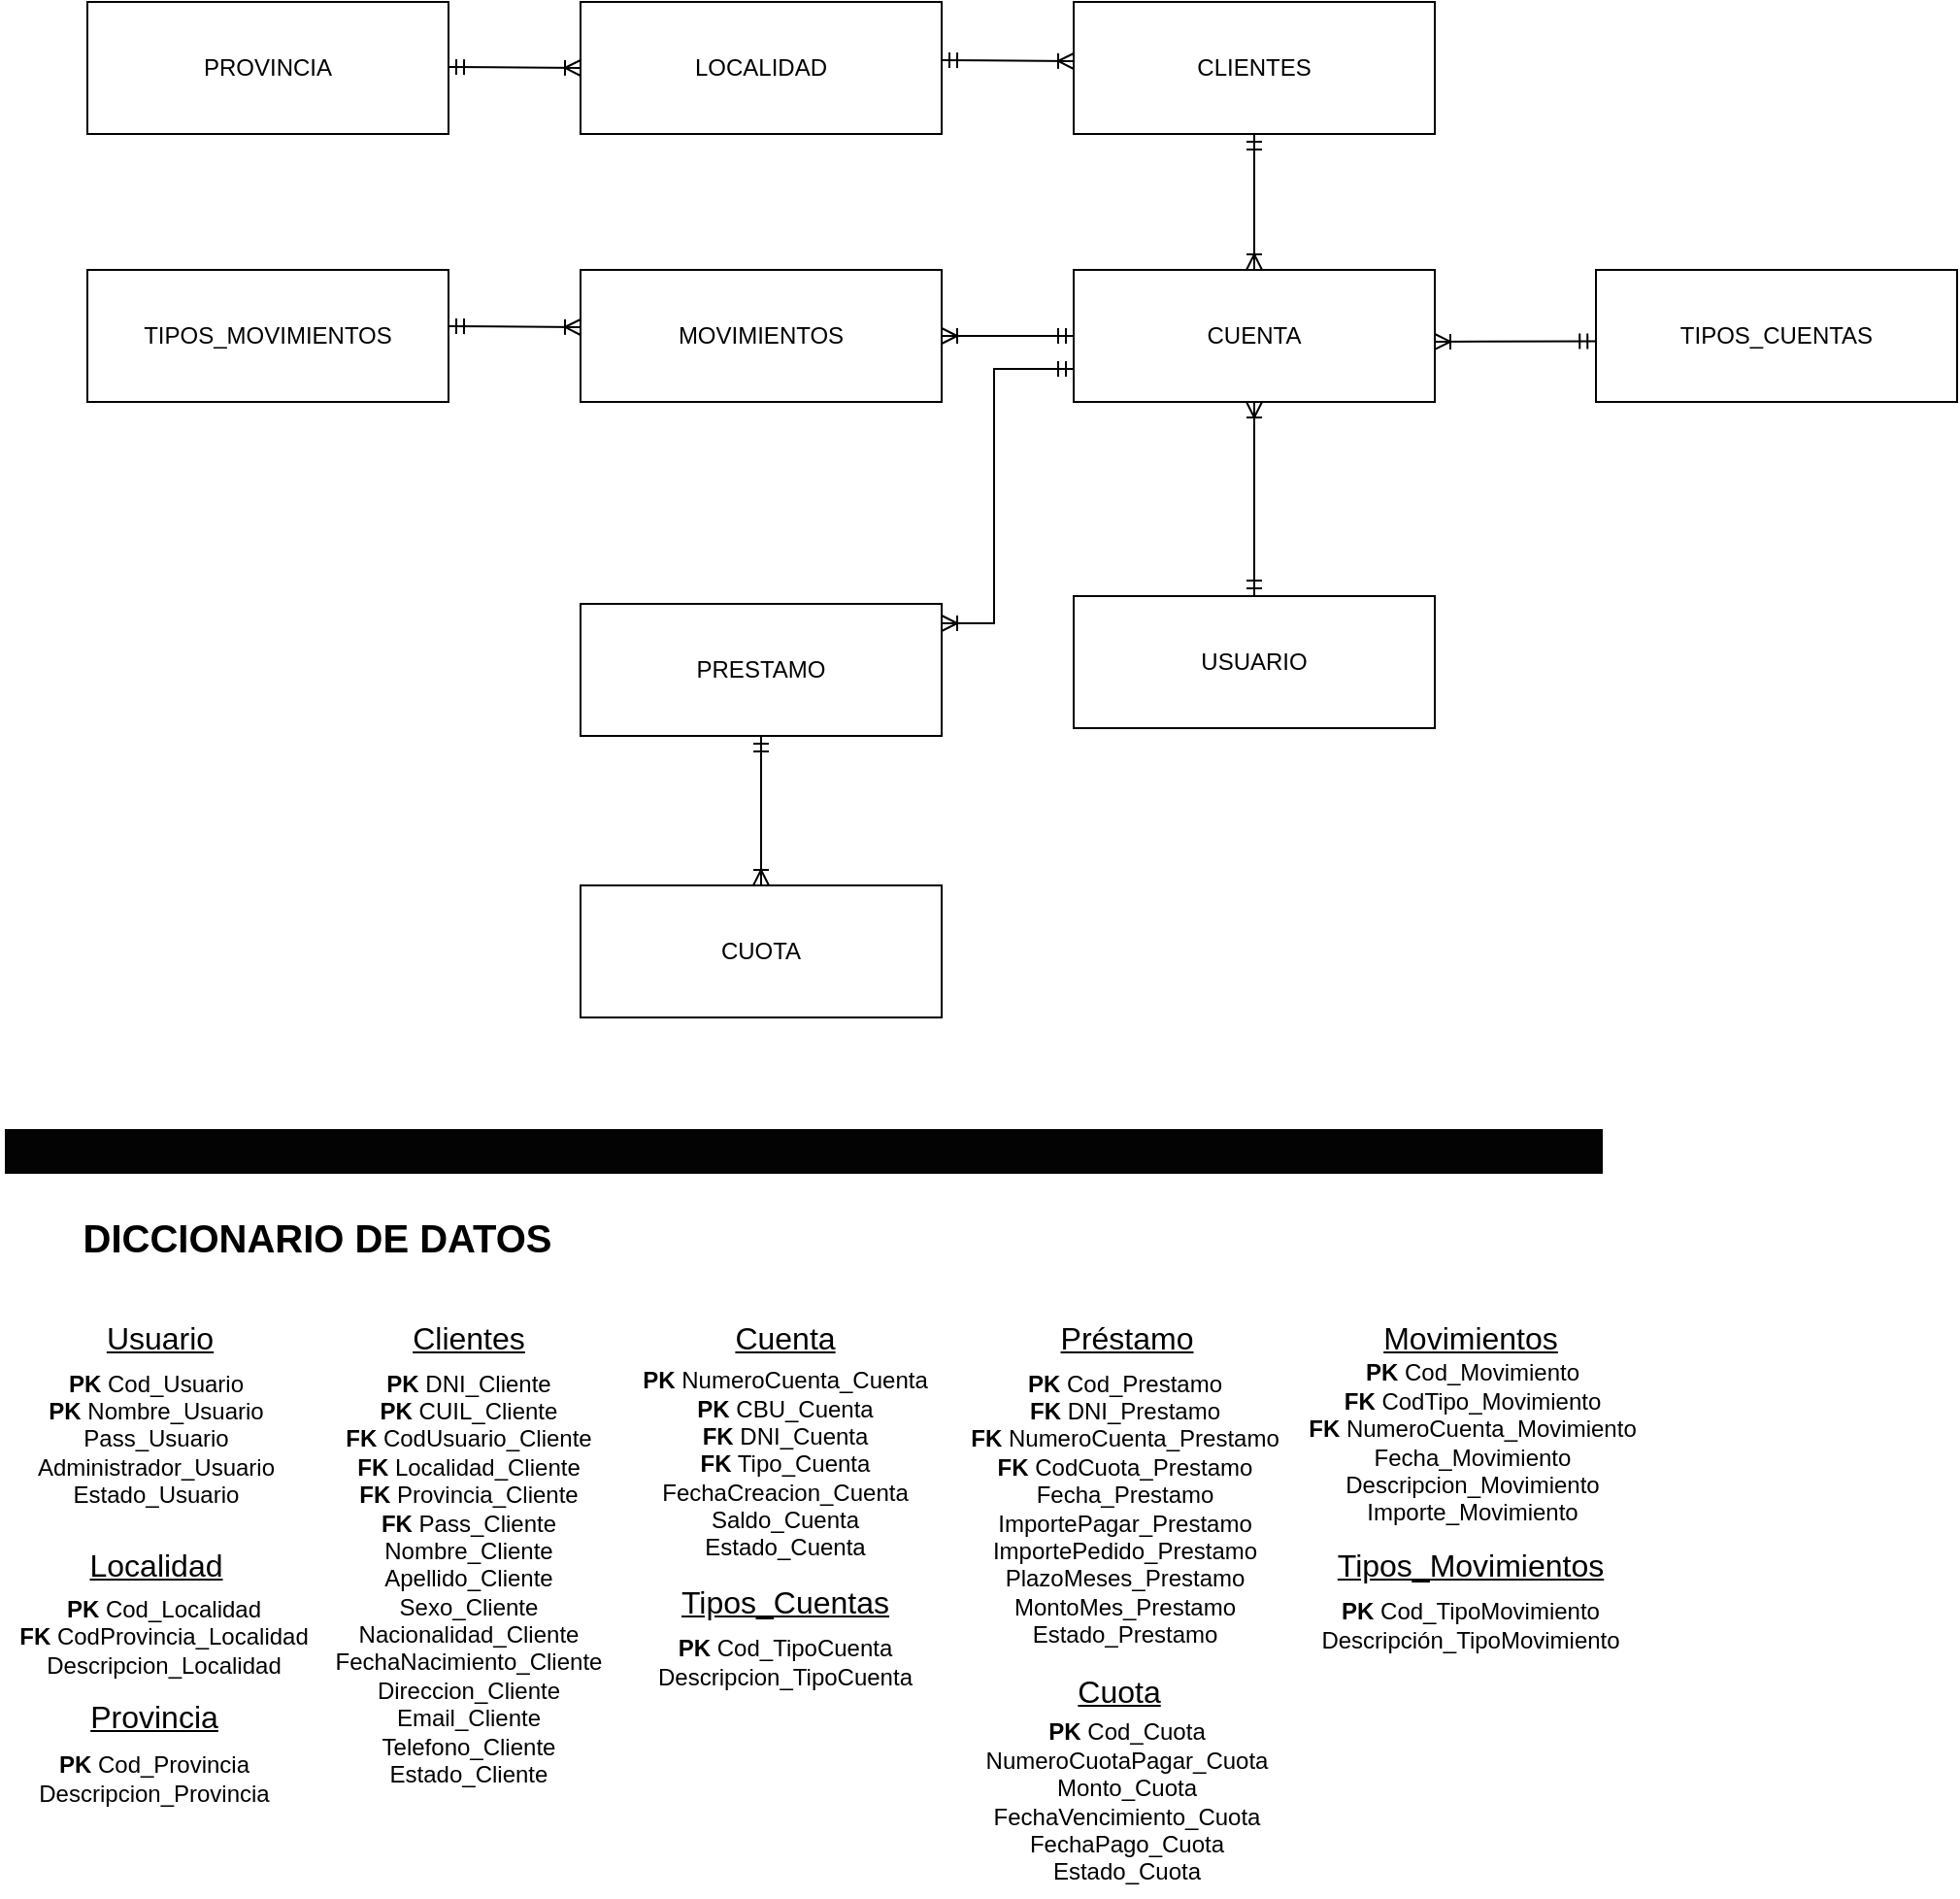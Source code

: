 <mxfile version="24.8.3">
  <diagram name="Página-1" id="5hF_biUlH12xpgHJpIU1">
    <mxGraphModel dx="2074" dy="820" grid="0" gridSize="10" guides="1" tooltips="1" connect="1" arrows="1" fold="1" page="1" pageScale="1" pageWidth="827" pageHeight="1169" math="0" shadow="0">
      <root>
        <mxCell id="0" />
        <mxCell id="1" parent="0" />
        <mxCell id="9W2c9v9VzCZpwQF2R8rE-8" value="PROVINCIA" style="rounded=0;whiteSpace=wrap;html=1;" parent="1" vertex="1">
          <mxGeometry x="45" y="85" width="186" height="68" as="geometry" />
        </mxCell>
        <mxCell id="9W2c9v9VzCZpwQF2R8rE-10" value="LOCALIDAD" style="rounded=0;whiteSpace=wrap;html=1;" parent="1" vertex="1">
          <mxGeometry x="299" y="85" width="186" height="68" as="geometry" />
        </mxCell>
        <mxCell id="9W2c9v9VzCZpwQF2R8rE-12" value="" style="fontSize=12;html=1;endArrow=ERoneToMany;startArrow=ERmandOne;rounded=0;" parent="1" edge="1">
          <mxGeometry width="100" height="100" relative="1" as="geometry">
            <mxPoint x="231" y="118.5" as="sourcePoint" />
            <mxPoint x="299" y="119" as="targetPoint" />
          </mxGeometry>
        </mxCell>
        <mxCell id="9W2c9v9VzCZpwQF2R8rE-13" value="CLIENTES" style="rounded=0;whiteSpace=wrap;html=1;" parent="1" vertex="1">
          <mxGeometry x="553" y="85" width="186" height="68" as="geometry" />
        </mxCell>
        <mxCell id="9W2c9v9VzCZpwQF2R8rE-15" value="" style="fontSize=12;html=1;endArrow=ERoneToMany;startArrow=ERmandOne;rounded=0;" parent="1" edge="1">
          <mxGeometry width="100" height="100" relative="1" as="geometry">
            <mxPoint x="485" y="115" as="sourcePoint" />
            <mxPoint x="553" y="115.5" as="targetPoint" />
          </mxGeometry>
        </mxCell>
        <mxCell id="9W2c9v9VzCZpwQF2R8rE-16" value="CUENTA" style="rounded=0;whiteSpace=wrap;html=1;" parent="1" vertex="1">
          <mxGeometry x="553" y="223" width="186" height="68" as="geometry" />
        </mxCell>
        <mxCell id="9W2c9v9VzCZpwQF2R8rE-17" value="USUARIO" style="rounded=0;whiteSpace=wrap;html=1;" parent="1" vertex="1">
          <mxGeometry x="553" y="391" width="186" height="68" as="geometry" />
        </mxCell>
        <mxCell id="9W2c9v9VzCZpwQF2R8rE-20" value="MOVIMIENTOS" style="rounded=0;whiteSpace=wrap;html=1;" parent="1" vertex="1">
          <mxGeometry x="299" y="223" width="186" height="68" as="geometry" />
        </mxCell>
        <mxCell id="9W2c9v9VzCZpwQF2R8rE-24" value="PRESTAMO" style="rounded=0;whiteSpace=wrap;html=1;" parent="1" vertex="1">
          <mxGeometry x="299" y="395" width="186" height="68" as="geometry" />
        </mxCell>
        <mxCell id="9W2c9v9VzCZpwQF2R8rE-26" value="CUOTA" style="rounded=0;whiteSpace=wrap;html=1;" parent="1" vertex="1">
          <mxGeometry x="299" y="540" width="186" height="68" as="geometry" />
        </mxCell>
        <mxCell id="9W2c9v9VzCZpwQF2R8rE-28" value="" style="fontSize=12;html=1;endArrow=ERoneToMany;startArrow=ERmandOne;rounded=0;exitX=0.5;exitY=1;exitDx=0;exitDy=0;entryX=0.5;entryY=0;entryDx=0;entryDy=0;" parent="1" source="9W2c9v9VzCZpwQF2R8rE-13" target="9W2c9v9VzCZpwQF2R8rE-16" edge="1">
          <mxGeometry width="100" height="100" relative="1" as="geometry">
            <mxPoint x="641" y="173" as="sourcePoint" />
            <mxPoint x="646" y="193" as="targetPoint" />
          </mxGeometry>
        </mxCell>
        <mxCell id="9W2c9v9VzCZpwQF2R8rE-29" value="" style="fontSize=12;html=1;endArrow=ERoneToMany;startArrow=ERmandOne;rounded=0;entryX=1;entryY=0.5;entryDx=0;entryDy=0;exitX=0;exitY=0.5;exitDx=0;exitDy=0;" parent="1" source="9W2c9v9VzCZpwQF2R8rE-16" target="9W2c9v9VzCZpwQF2R8rE-20" edge="1">
          <mxGeometry width="100" height="100" relative="1" as="geometry">
            <mxPoint x="548" y="254" as="sourcePoint" />
            <mxPoint x="563" y="125.5" as="targetPoint" />
          </mxGeometry>
        </mxCell>
        <mxCell id="9W2c9v9VzCZpwQF2R8rE-30" value="" style="fontSize=12;html=1;endArrow=ERoneToMany;startArrow=ERmandOne;rounded=0;edgeStyle=elbowEdgeStyle;exitX=0;exitY=0.75;exitDx=0;exitDy=0;" parent="1" source="9W2c9v9VzCZpwQF2R8rE-16" edge="1">
          <mxGeometry width="100" height="100" relative="1" as="geometry">
            <mxPoint x="551" y="274" as="sourcePoint" />
            <mxPoint x="485" y="405" as="targetPoint" />
            <Array as="points">
              <mxPoint x="512" y="289" />
            </Array>
          </mxGeometry>
        </mxCell>
        <mxCell id="9W2c9v9VzCZpwQF2R8rE-31" value="" style="fontSize=12;html=1;endArrow=ERoneToMany;startArrow=ERmandOne;rounded=0;entryX=0.5;entryY=0;entryDx=0;entryDy=0;exitX=0.5;exitY=1;exitDx=0;exitDy=0;" parent="1" source="9W2c9v9VzCZpwQF2R8rE-24" target="9W2c9v9VzCZpwQF2R8rE-26" edge="1">
          <mxGeometry width="100" height="100" relative="1" as="geometry">
            <mxPoint x="400" y="477" as="sourcePoint" />
            <mxPoint x="392" y="510" as="targetPoint" />
          </mxGeometry>
        </mxCell>
        <mxCell id="9W2c9v9VzCZpwQF2R8rE-32" value="" style="fontSize=12;html=1;endArrow=ERoneToMany;startArrow=ERmandOne;rounded=0;exitX=0.5;exitY=0;exitDx=0;exitDy=0;entryX=0.5;entryY=1;entryDx=0;entryDy=0;" parent="1" source="9W2c9v9VzCZpwQF2R8rE-17" target="9W2c9v9VzCZpwQF2R8rE-16" edge="1">
          <mxGeometry width="100" height="100" relative="1" as="geometry">
            <mxPoint x="646" y="361" as="sourcePoint" />
            <mxPoint x="646" y="294" as="targetPoint" />
          </mxGeometry>
        </mxCell>
        <mxCell id="i9fCmgY9KbpeDwrpco6g-2" value="" style="rounded=0;whiteSpace=wrap;html=1;fillColor=#030303;" parent="1" vertex="1">
          <mxGeometry x="3" y="666" width="822" height="22" as="geometry" />
        </mxCell>
        <mxCell id="i9fCmgY9KbpeDwrpco6g-3" value="&lt;font style=&quot;font-size: 20px;&quot;&gt;&lt;b&gt;DICCIONARIO DE DATOS&lt;/b&gt;&lt;/font&gt;" style="text;html=1;align=center;verticalAlign=middle;resizable=0;points=[];autosize=1;strokeColor=none;fillColor=none;" parent="1" vertex="1">
          <mxGeometry x="33" y="703" width="260" height="36" as="geometry" />
        </mxCell>
        <mxCell id="i9fCmgY9KbpeDwrpco6g-4" value="&lt;font style=&quot;font-size: 16px;&quot;&gt;&lt;u&gt;Usuario&lt;/u&gt;&lt;/font&gt;" style="text;html=1;align=center;verticalAlign=middle;resizable=0;points=[];autosize=1;strokeColor=none;fillColor=none;" parent="1" vertex="1">
          <mxGeometry x="45" y="757" width="73" height="31" as="geometry" />
        </mxCell>
        <mxCell id="i9fCmgY9KbpeDwrpco6g-7" value="&lt;div&gt;&lt;b&gt;PK&lt;/b&gt; Cod_Usuario&lt;/div&gt;&lt;b&gt;PK&amp;nbsp;&lt;/b&gt;Nombre_Usuario&lt;div&gt;Pass_Usuario&lt;/div&gt;&lt;div&gt;Administrador_Usuario&lt;/div&gt;&lt;div&gt;Estado_Usuario&lt;/div&gt;" style="text;html=1;align=center;verticalAlign=middle;resizable=0;points=[];autosize=1;strokeColor=none;fillColor=none;" parent="1" vertex="1">
          <mxGeometry x="9.5" y="783" width="140" height="84" as="geometry" />
        </mxCell>
        <mxCell id="i9fCmgY9KbpeDwrpco6g-8" value="&lt;font style=&quot;font-size: 16px;&quot;&gt;&lt;u&gt;Clientes&lt;/u&gt;&lt;/font&gt;" style="text;html=1;align=center;verticalAlign=middle;resizable=0;points=[];autosize=1;strokeColor=none;fillColor=none;" parent="1" vertex="1">
          <mxGeometry x="202.5" y="757" width="76" height="31" as="geometry" />
        </mxCell>
        <mxCell id="i9fCmgY9KbpeDwrpco6g-9" value="&lt;b&gt;PK &lt;/b&gt;DNI_Cliente&lt;div&gt;&lt;b&gt;PK&lt;/b&gt; CUIL&lt;span style=&quot;background-color: initial;&quot;&gt;_Cliente&lt;/span&gt;&lt;/div&gt;&lt;div&gt;&lt;span style=&quot;background-color: initial;&quot;&gt;&lt;b&gt;FK&lt;/b&gt;&amp;nbsp;CodUsuario_Cliente&lt;/span&gt;&lt;/div&gt;&lt;div&gt;&lt;div&gt;&lt;span style=&quot;background-color: initial;&quot;&gt;&lt;b&gt;FK&lt;/b&gt; Localidad&lt;/span&gt;&lt;span style=&quot;background-color: initial;&quot;&gt;_Cliente&lt;/span&gt;&lt;/div&gt;&lt;div&gt;&lt;span style=&quot;background-color: initial;&quot;&gt;&lt;b&gt;FK&lt;/b&gt; Provincia&lt;/span&gt;&lt;span style=&quot;background-color: initial;&quot;&gt;_Cliente&lt;/span&gt;&lt;/div&gt;&lt;/div&gt;&lt;div&gt;&lt;b&gt;FK&lt;/b&gt; Pass&lt;span style=&quot;background-color: initial;&quot;&gt;_Cliente&lt;/span&gt;&lt;/div&gt;&lt;div&gt;Nombre&lt;span style=&quot;background-color: initial;&quot;&gt;_Cliente&lt;/span&gt;&lt;/div&gt;&lt;div&gt;&lt;span style=&quot;background-color: initial;&quot;&gt;Apellido&lt;/span&gt;&lt;span style=&quot;background-color: initial;&quot;&gt;_Cliente&lt;/span&gt;&lt;/div&gt;&lt;div&gt;&lt;span style=&quot;background-color: initial;&quot;&gt;Sexo&lt;/span&gt;&lt;span style=&quot;background-color: initial;&quot;&gt;_Cliente&lt;/span&gt;&lt;/div&gt;&lt;div&gt;&lt;span style=&quot;background-color: initial;&quot;&gt;Nacionalidad&lt;/span&gt;&lt;span style=&quot;background-color: initial;&quot;&gt;_Cliente&lt;/span&gt;&lt;/div&gt;&lt;div&gt;&lt;span style=&quot;background-color: initial;&quot;&gt;FechaNacimiento&lt;/span&gt;&lt;span style=&quot;background-color: initial;&quot;&gt;_Cliente&lt;/span&gt;&lt;/div&gt;&lt;div&gt;&lt;span style=&quot;background-color: initial;&quot;&gt;Direccion&lt;/span&gt;&lt;span style=&quot;background-color: initial;&quot;&gt;_Cliente&lt;/span&gt;&lt;/div&gt;&lt;div&gt;&lt;span style=&quot;background-color: initial;&quot;&gt;Email&lt;/span&gt;&lt;span style=&quot;background-color: initial;&quot;&gt;_Cliente&lt;/span&gt;&lt;/div&gt;&lt;div&gt;&lt;span style=&quot;background-color: initial;&quot;&gt;Telefono&lt;/span&gt;&lt;span style=&quot;background-color: initial;&quot;&gt;_Cliente&lt;/span&gt;&lt;/div&gt;&lt;div&gt;&lt;span style=&quot;background-color: initial;&quot;&gt;Estado_Cliente&lt;/span&gt;&lt;/div&gt;" style="text;html=1;align=center;verticalAlign=middle;resizable=0;points=[];autosize=1;strokeColor=none;fillColor=none;" parent="1" vertex="1">
          <mxGeometry x="163" y="783" width="155" height="228" as="geometry" />
        </mxCell>
        <mxCell id="i9fCmgY9KbpeDwrpco6g-11" value="&lt;span style=&quot;font-size: 16px;&quot;&gt;&lt;u&gt;Cuenta&lt;/u&gt;&lt;/span&gt;" style="text;html=1;align=center;verticalAlign=middle;resizable=0;points=[];autosize=1;strokeColor=none;fillColor=none;" parent="1" vertex="1">
          <mxGeometry x="369" y="757" width="70" height="31" as="geometry" />
        </mxCell>
        <mxCell id="i9fCmgY9KbpeDwrpco6g-12" value="&lt;div&gt;&lt;b&gt;PK&lt;/b&gt; NumeroCuenta_Cuenta&lt;/div&gt;&lt;div&gt;&lt;b&gt;PK&lt;/b&gt; CBU_Cuenta&lt;/div&gt;&lt;div&gt;&lt;b&gt;FK&lt;/b&gt; DNI_Cuenta&lt;/div&gt;&lt;div&gt;&lt;b&gt;FK&lt;/b&gt; Tipo&lt;span style=&quot;background-color: initial;&quot;&gt;_Cuenta&lt;/span&gt;&lt;/div&gt;&lt;div&gt;&lt;div&gt;FechaCreacion_Cuenta&lt;/div&gt;&lt;div&gt;&lt;span style=&quot;background-color: initial;&quot;&gt;Saldo&lt;/span&gt;&lt;span style=&quot;background-color: initial;&quot;&gt;_Cuenta&lt;/span&gt;&lt;/div&gt;&lt;/div&gt;&lt;div&gt;&lt;span style=&quot;background-color: initial;&quot;&gt;Estado_Cuenta&lt;/span&gt;&lt;/div&gt;" style="text;html=1;align=center;verticalAlign=middle;resizable=0;points=[];autosize=1;strokeColor=none;fillColor=none;" parent="1" vertex="1">
          <mxGeometry x="321.5" y="781" width="165" height="113" as="geometry" />
        </mxCell>
        <mxCell id="i9fCmgY9KbpeDwrpco6g-13" value="&lt;span style=&quot;font-size: 16px;&quot;&gt;&lt;u&gt;Préstamo&lt;/u&gt;&lt;/span&gt;" style="text;html=1;align=center;verticalAlign=middle;resizable=0;points=[];autosize=1;strokeColor=none;fillColor=none;" parent="1" vertex="1">
          <mxGeometry x="537" y="757" width="86" height="31" as="geometry" />
        </mxCell>
        <mxCell id="i9fCmgY9KbpeDwrpco6g-14" value="&lt;div&gt;&lt;b&gt;PK &lt;/b&gt;Cod&lt;span style=&quot;background-color: initial;&quot;&gt;_Prestamo&lt;/span&gt;&lt;/div&gt;&lt;b&gt;FK &lt;/b&gt;DNI_Prestamo&lt;div&gt;&lt;b&gt;FK&lt;/b&gt; NumeroCuenta_Prestamo&lt;br&gt;&lt;div&gt;&lt;b&gt;FK&lt;/b&gt; CodCuota_Prestamo&lt;br&gt;&lt;div&gt;Fecha&lt;span style=&quot;background-color: initial;&quot;&gt;_Prestamo&lt;/span&gt;&lt;/div&gt;&lt;div&gt;&lt;span style=&quot;background-color: initial;&quot;&gt;ImportePagar&lt;/span&gt;&lt;span style=&quot;background-color: initial;&quot;&gt;_Prestamo&lt;/span&gt;&lt;/div&gt;&lt;div&gt;&lt;span style=&quot;background-color: initial;&quot;&gt;ImportePedido_Prestamo&lt;/span&gt;&lt;/div&gt;&lt;div&gt;PlazoMeses_Prestamo&lt;/div&gt;&lt;div&gt;MontoMes&lt;span style=&quot;background-color: initial;&quot;&gt;_Prestamo&lt;/span&gt;&lt;/div&gt;&lt;/div&gt;&lt;/div&gt;&lt;div&gt;&lt;span style=&quot;background-color: initial;&quot;&gt;Estado_Prestamo&lt;/span&gt;&lt;/div&gt;" style="text;html=1;align=center;verticalAlign=middle;resizable=0;points=[];autosize=1;strokeColor=none;fillColor=none;" parent="1" vertex="1">
          <mxGeometry x="490" y="783" width="177" height="156" as="geometry" />
        </mxCell>
        <mxCell id="i9fCmgY9KbpeDwrpco6g-15" value="TIPOS_MOVIMIENTOS" style="rounded=0;whiteSpace=wrap;html=1;" parent="1" vertex="1">
          <mxGeometry x="45" y="223" width="186" height="68" as="geometry" />
        </mxCell>
        <mxCell id="i9fCmgY9KbpeDwrpco6g-16" value="" style="fontSize=12;html=1;endArrow=ERoneToMany;startArrow=ERmandOne;rounded=0;" parent="1" edge="1">
          <mxGeometry width="100" height="100" relative="1" as="geometry">
            <mxPoint x="231" y="252" as="sourcePoint" />
            <mxPoint x="299" y="252.5" as="targetPoint" />
          </mxGeometry>
        </mxCell>
        <mxCell id="i9fCmgY9KbpeDwrpco6g-19" value="" style="fontSize=12;html=1;endArrow=ERoneToMany;startArrow=ERmandOne;rounded=0;entryX=1;entryY=0.544;entryDx=0;entryDy=0;entryPerimeter=0;exitX=-0.002;exitY=0.541;exitDx=0;exitDy=0;exitPerimeter=0;" parent="1" source="i9fCmgY9KbpeDwrpco6g-20" target="9W2c9v9VzCZpwQF2R8rE-16" edge="1">
          <mxGeometry width="100" height="100" relative="1" as="geometry">
            <mxPoint x="802" y="254" as="sourcePoint" />
            <mxPoint x="792" y="299.5" as="targetPoint" />
          </mxGeometry>
        </mxCell>
        <mxCell id="i9fCmgY9KbpeDwrpco6g-20" value="TIPOS_CUENTAS" style="rounded=0;whiteSpace=wrap;html=1;" parent="1" vertex="1">
          <mxGeometry x="822" y="223" width="186" height="68" as="geometry" />
        </mxCell>
        <mxCell id="i9fCmgY9KbpeDwrpco6g-22" value="&lt;span style=&quot;font-size: 16px;&quot;&gt;&lt;u&gt;Tipos_Movimientos&lt;/u&gt;&lt;/span&gt;" style="text;html=1;align=center;verticalAlign=middle;resizable=0;points=[];autosize=1;strokeColor=none;fillColor=none;" parent="1" vertex="1">
          <mxGeometry x="679" y="874" width="155" height="31" as="geometry" />
        </mxCell>
        <mxCell id="i9fCmgY9KbpeDwrpco6g-23" value="&lt;b&gt;PK &lt;/b&gt;Cod_TipoMovimiento&lt;div&gt;Descripción&lt;span style=&quot;background-color: initial;&quot;&gt;_TipoMovimiento&lt;/span&gt;&lt;/div&gt;" style="text;html=1;align=center;verticalAlign=middle;resizable=0;points=[];autosize=1;strokeColor=none;fillColor=none;" parent="1" vertex="1">
          <mxGeometry x="670.5" y="900" width="172" height="41" as="geometry" />
        </mxCell>
        <mxCell id="i9fCmgY9KbpeDwrpco6g-24" value="&lt;span style=&quot;font-size: 16px;&quot;&gt;&lt;u&gt;Movimientos&lt;/u&gt;&lt;/span&gt;" style="text;html=1;align=center;verticalAlign=middle;resizable=0;points=[];autosize=1;strokeColor=none;fillColor=none;" parent="1" vertex="1">
          <mxGeometry x="702.5" y="757" width="108" height="31" as="geometry" />
        </mxCell>
        <mxCell id="i9fCmgY9KbpeDwrpco6g-25" value="&lt;b&gt;PK &lt;/b&gt;Cod_Movimiento&lt;div&gt;&lt;b&gt;FK&lt;/b&gt;&amp;nbsp;CodTipo_Movimiento&lt;/div&gt;&lt;div&gt;&lt;b&gt;FK&lt;/b&gt;&amp;nbsp;NumeroCuenta_Movimiento&lt;/div&gt;&lt;div&gt;&lt;div&gt;Fecha&lt;span style=&quot;background-color: initial;&quot;&gt;_Movimiento&lt;/span&gt;&lt;/div&gt;&lt;div&gt;Descripcion&lt;span style=&quot;background-color: initial;&quot;&gt;_Movimiento&lt;/span&gt;&lt;/div&gt;&lt;div&gt;&lt;span style=&quot;background-color: initial;&quot;&gt;Importe&lt;/span&gt;&lt;span style=&quot;background-color: initial;&quot;&gt;_Movimiento&lt;/span&gt;&lt;/div&gt;&lt;/div&gt;" style="text;html=1;align=center;verticalAlign=middle;resizable=0;points=[];autosize=1;strokeColor=none;fillColor=none;" parent="1" vertex="1">
          <mxGeometry x="664" y="778" width="187" height="98" as="geometry" />
        </mxCell>
        <mxCell id="i9fCmgY9KbpeDwrpco6g-26" value="&lt;span style=&quot;font-size: 16px;&quot;&gt;&lt;u&gt;Cuota&lt;/u&gt;&lt;/span&gt;" style="text;html=1;align=center;verticalAlign=middle;resizable=0;points=[];autosize=1;strokeColor=none;fillColor=none;" parent="1" vertex="1">
          <mxGeometry x="545.5" y="939" width="61" height="31" as="geometry" />
        </mxCell>
        <mxCell id="i9fCmgY9KbpeDwrpco6g-27" value="&lt;b&gt;PK &lt;/b&gt;Cod_Cuota&lt;div&gt;NumeroCuotaPagar_Cuota&lt;br&gt;&lt;div&gt;&lt;span style=&quot;background-color: initial;&quot;&gt;Monto&lt;/span&gt;&lt;span style=&quot;background-color: initial;&quot;&gt;_Cuota&lt;/span&gt;&lt;/div&gt;&lt;/div&gt;&lt;div&gt;&lt;span style=&quot;background-color: initial;&quot;&gt;FechaVencimiento_Cuota&lt;/span&gt;&lt;/div&gt;&lt;div&gt;&lt;span style=&quot;background-color: initial;&quot;&gt;FechaPago_Cuota&lt;/span&gt;&lt;/div&gt;&lt;div&gt;&lt;span style=&quot;background-color: initial;&quot;&gt;Estado_Cuota&lt;/span&gt;&lt;/div&gt;" style="text;html=1;align=center;verticalAlign=middle;resizable=0;points=[];autosize=1;strokeColor=none;fillColor=none;" parent="1" vertex="1">
          <mxGeometry x="498.5" y="963" width="163" height="98" as="geometry" />
        </mxCell>
        <mxCell id="i9fCmgY9KbpeDwrpco6g-28" value="&lt;span style=&quot;font-size: 16px;&quot;&gt;&lt;u&gt;Localidad&lt;/u&gt;&lt;/span&gt;" style="text;html=1;align=center;verticalAlign=middle;resizable=0;points=[];autosize=1;strokeColor=none;fillColor=none;" parent="1" vertex="1">
          <mxGeometry x="36" y="874" width="87" height="31" as="geometry" />
        </mxCell>
        <mxCell id="i9fCmgY9KbpeDwrpco6g-29" value="&lt;b&gt;PK &lt;/b&gt;Cod_Localidad&lt;div&gt;&lt;b&gt;FK&lt;/b&gt; CodProvincia_Localidad&lt;br&gt;&lt;div&gt;Descripcion&lt;span style=&quot;background-color: initial;&quot;&gt;_Localidad&lt;/span&gt;&lt;/div&gt;&lt;/div&gt;" style="text;html=1;align=center;verticalAlign=middle;resizable=0;points=[];autosize=1;strokeColor=none;fillColor=none;" parent="1" vertex="1">
          <mxGeometry y="899" width="167" height="55" as="geometry" />
        </mxCell>
        <mxCell id="i9fCmgY9KbpeDwrpco6g-30" value="&lt;span style=&quot;font-size: 16px;&quot;&gt;&lt;u&gt;Provincia&lt;/u&gt;&lt;/span&gt;" style="text;html=1;align=center;verticalAlign=middle;resizable=0;points=[];autosize=1;strokeColor=none;fillColor=none;" parent="1" vertex="1">
          <mxGeometry x="37" y="952" width="84" height="31" as="geometry" />
        </mxCell>
        <mxCell id="i9fCmgY9KbpeDwrpco6g-31" value="&lt;b&gt;PK &lt;/b&gt;Cod_Provincia&lt;div&gt;Descripcion_Provincia&lt;/div&gt;" style="text;html=1;align=center;verticalAlign=middle;resizable=0;points=[];autosize=1;strokeColor=none;fillColor=none;" parent="1" vertex="1">
          <mxGeometry x="10.5" y="979" width="137" height="41" as="geometry" />
        </mxCell>
        <mxCell id="i9fCmgY9KbpeDwrpco6g-33" value="&lt;span style=&quot;font-size: 16px;&quot;&gt;&lt;u&gt;Tipos_Cuentas&lt;/u&gt;&lt;/span&gt;" style="text;html=1;align=center;verticalAlign=middle;resizable=0;points=[];autosize=1;strokeColor=none;fillColor=none;" parent="1" vertex="1">
          <mxGeometry x="341.5" y="893" width="125" height="31" as="geometry" />
        </mxCell>
        <mxCell id="i9fCmgY9KbpeDwrpco6g-34" value="&lt;b&gt;PK &lt;/b&gt;Cod_TipoCuenta&lt;div&gt;Descripcion&lt;span style=&quot;background-color: initial;&quot;&gt;_TipoCuenta&lt;/span&gt;&lt;/div&gt;" style="text;html=1;align=center;verticalAlign=middle;resizable=0;points=[];autosize=1;strokeColor=none;fillColor=none;" parent="1" vertex="1">
          <mxGeometry x="329.5" y="919" width="149" height="41" as="geometry" />
        </mxCell>
      </root>
    </mxGraphModel>
  </diagram>
</mxfile>
